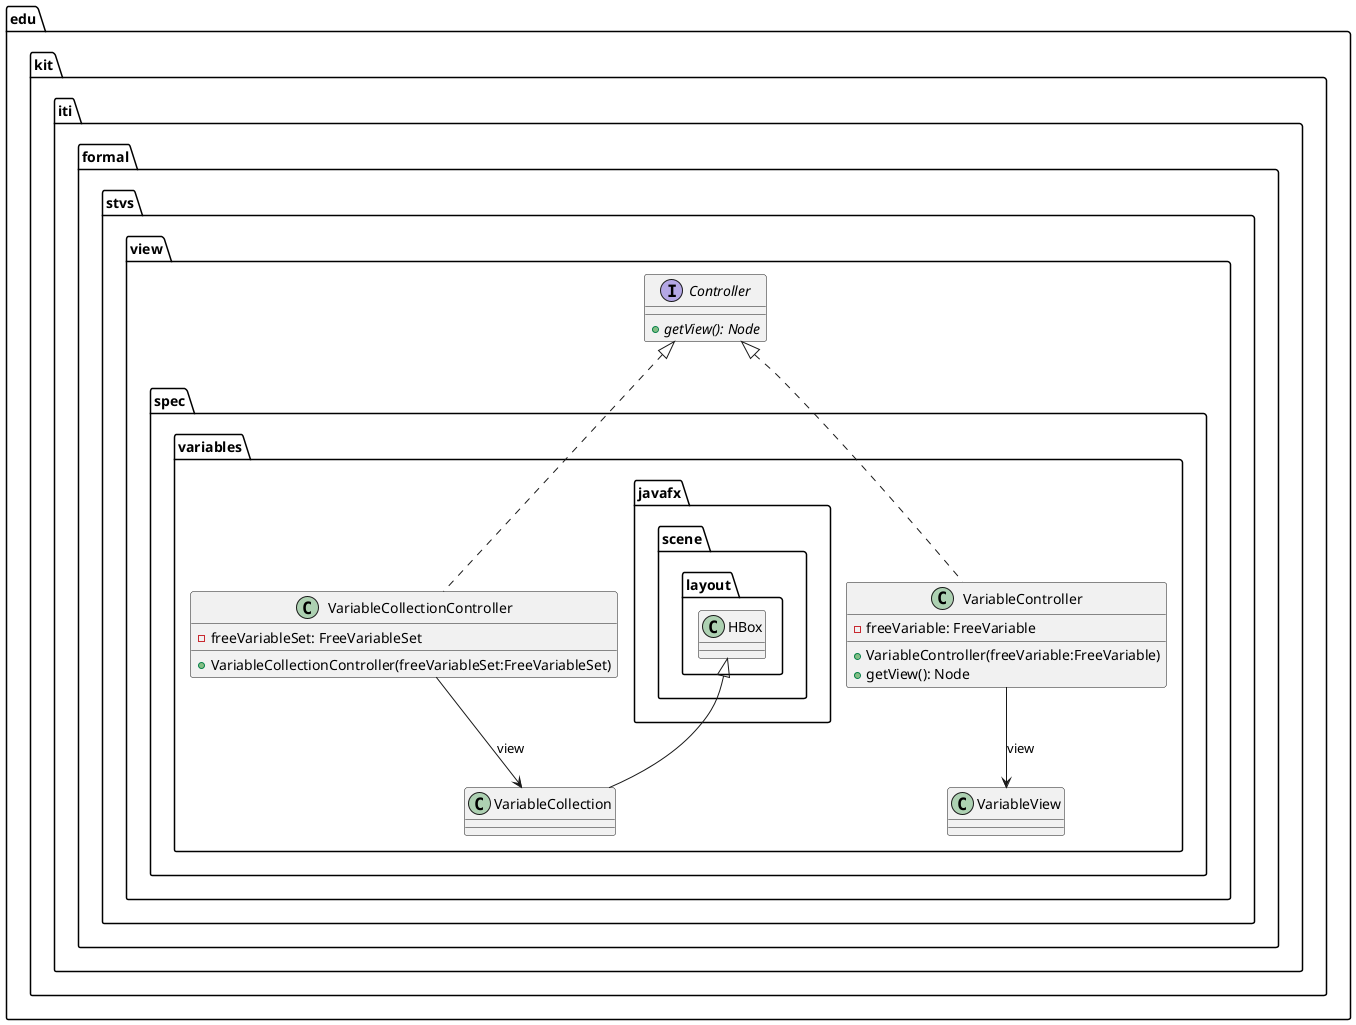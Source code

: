 @startuml

    namespace edu.kit.iti.formal.stvs.view.spec.variables {

        class VariableCollectionController {
            -freeVariableSet: FreeVariableSet
            +VariableCollectionController(freeVariableSet:FreeVariableSet)
        }

        class VariableCollection {
        }

        class VariableView {
        }

        class VariableController {
            -freeVariable: FreeVariable
            +VariableController(freeVariable:FreeVariable)
            +getView(): Node
        }

        interface edu.kit.iti.formal.stvs.view.Controller {
            {abstract} +getView(): Node
        }
        edu.kit.iti.formal.stvs.view.Controller <|.. VariableCollectionController

        class javafx.scene.layout.HBox
        javafx.scene.layout.HBox <|-- VariableCollection

        edu.kit.iti.formal.stvs.view.Controller <|.. VariableController

        VariableCollectionController --> VariableCollection: view

        VariableController --> VariableView: view

    }

@enduml
